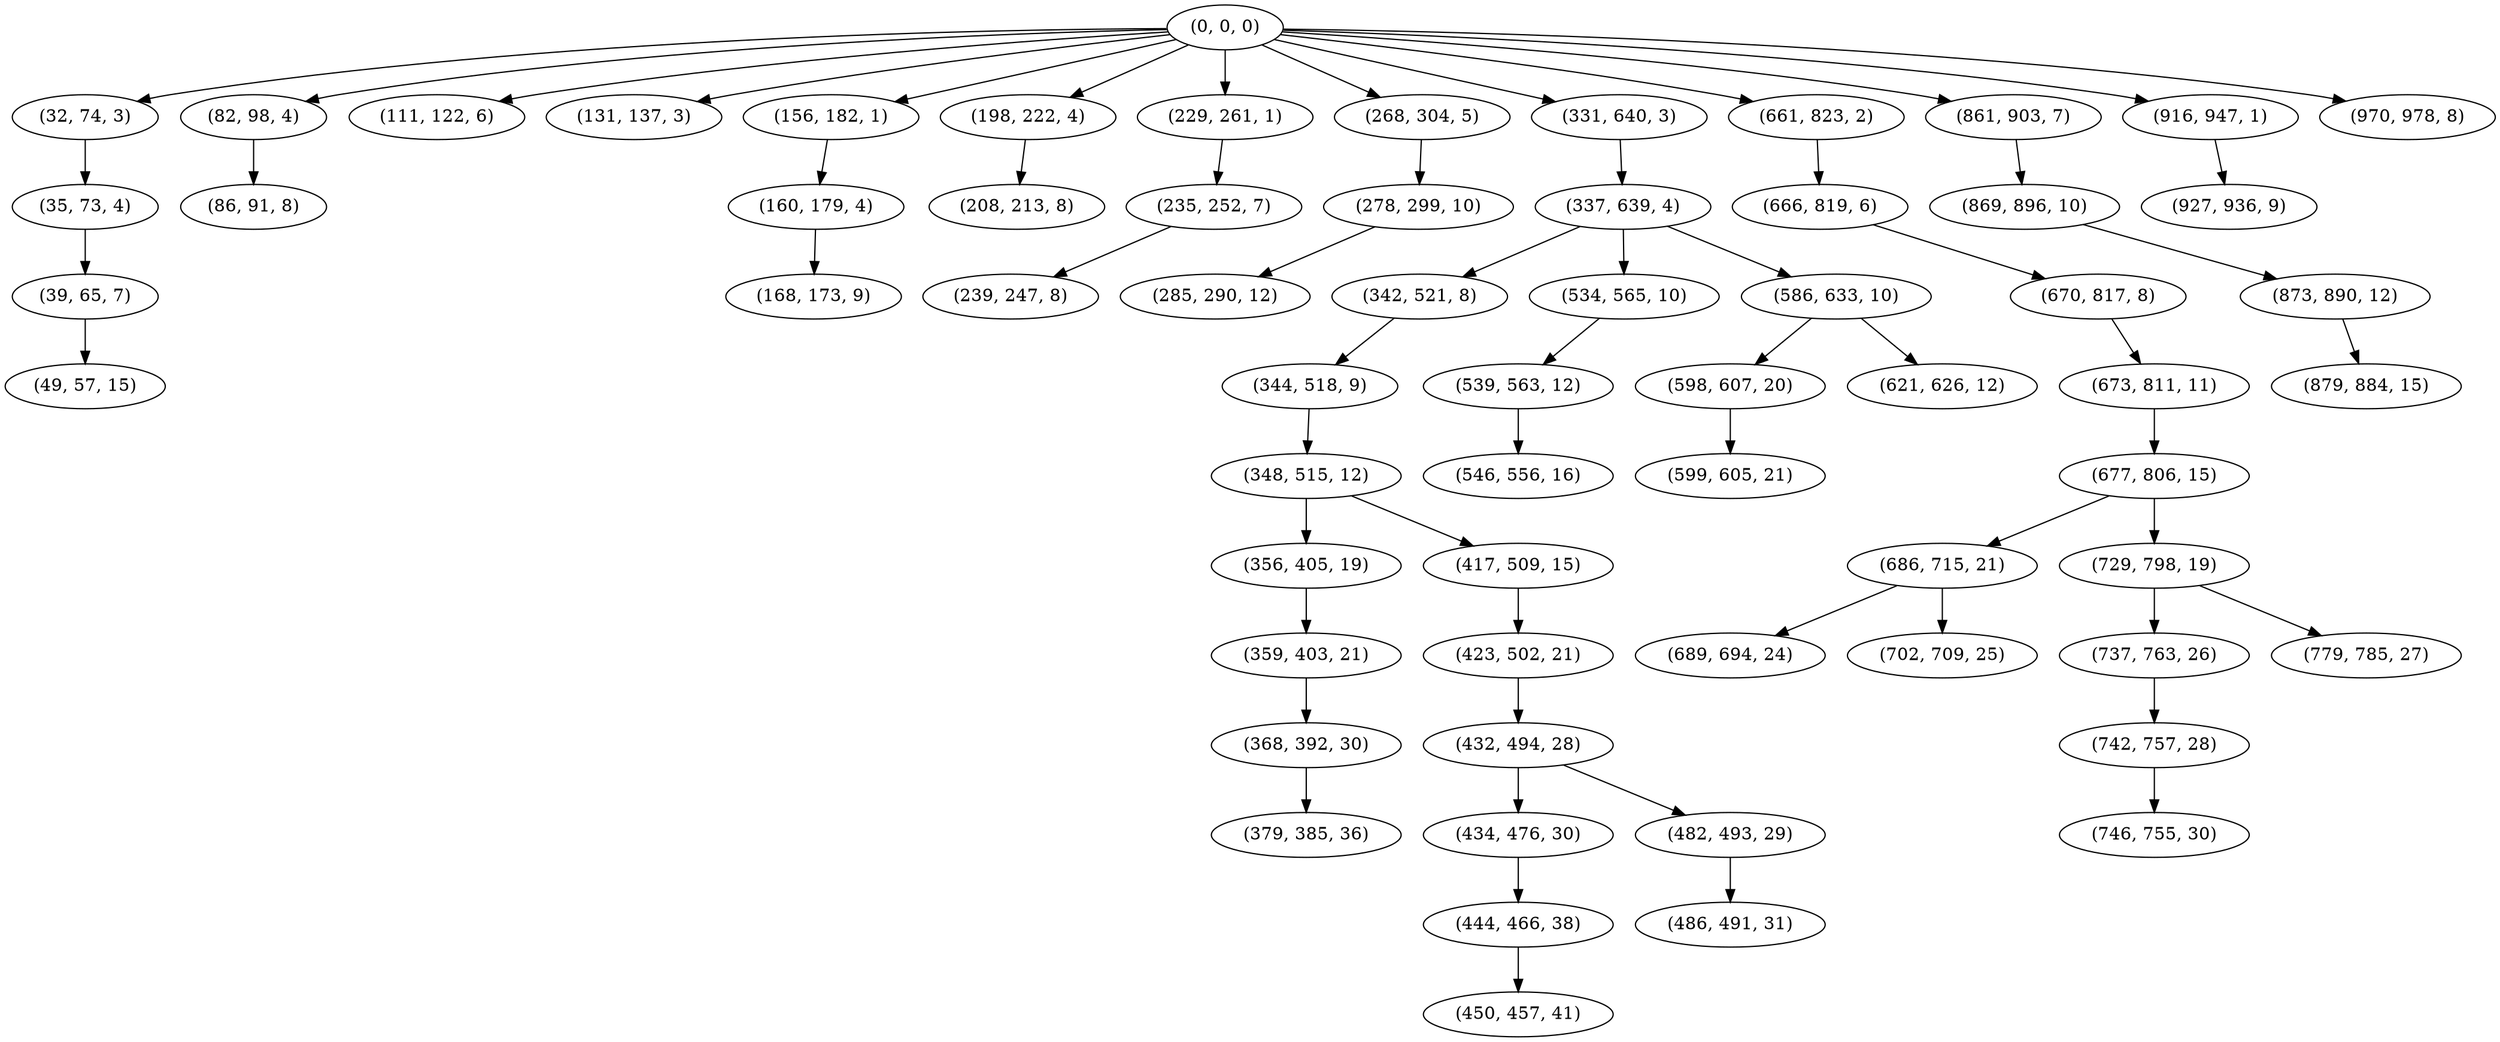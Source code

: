 digraph tree {
    "(0, 0, 0)";
    "(32, 74, 3)";
    "(35, 73, 4)";
    "(39, 65, 7)";
    "(49, 57, 15)";
    "(82, 98, 4)";
    "(86, 91, 8)";
    "(111, 122, 6)";
    "(131, 137, 3)";
    "(156, 182, 1)";
    "(160, 179, 4)";
    "(168, 173, 9)";
    "(198, 222, 4)";
    "(208, 213, 8)";
    "(229, 261, 1)";
    "(235, 252, 7)";
    "(239, 247, 8)";
    "(268, 304, 5)";
    "(278, 299, 10)";
    "(285, 290, 12)";
    "(331, 640, 3)";
    "(337, 639, 4)";
    "(342, 521, 8)";
    "(344, 518, 9)";
    "(348, 515, 12)";
    "(356, 405, 19)";
    "(359, 403, 21)";
    "(368, 392, 30)";
    "(379, 385, 36)";
    "(417, 509, 15)";
    "(423, 502, 21)";
    "(432, 494, 28)";
    "(434, 476, 30)";
    "(444, 466, 38)";
    "(450, 457, 41)";
    "(482, 493, 29)";
    "(486, 491, 31)";
    "(534, 565, 10)";
    "(539, 563, 12)";
    "(546, 556, 16)";
    "(586, 633, 10)";
    "(598, 607, 20)";
    "(599, 605, 21)";
    "(621, 626, 12)";
    "(661, 823, 2)";
    "(666, 819, 6)";
    "(670, 817, 8)";
    "(673, 811, 11)";
    "(677, 806, 15)";
    "(686, 715, 21)";
    "(689, 694, 24)";
    "(702, 709, 25)";
    "(729, 798, 19)";
    "(737, 763, 26)";
    "(742, 757, 28)";
    "(746, 755, 30)";
    "(779, 785, 27)";
    "(861, 903, 7)";
    "(869, 896, 10)";
    "(873, 890, 12)";
    "(879, 884, 15)";
    "(916, 947, 1)";
    "(927, 936, 9)";
    "(970, 978, 8)";
    "(0, 0, 0)" -> "(32, 74, 3)";
    "(0, 0, 0)" -> "(82, 98, 4)";
    "(0, 0, 0)" -> "(111, 122, 6)";
    "(0, 0, 0)" -> "(131, 137, 3)";
    "(0, 0, 0)" -> "(156, 182, 1)";
    "(0, 0, 0)" -> "(198, 222, 4)";
    "(0, 0, 0)" -> "(229, 261, 1)";
    "(0, 0, 0)" -> "(268, 304, 5)";
    "(0, 0, 0)" -> "(331, 640, 3)";
    "(0, 0, 0)" -> "(661, 823, 2)";
    "(0, 0, 0)" -> "(861, 903, 7)";
    "(0, 0, 0)" -> "(916, 947, 1)";
    "(0, 0, 0)" -> "(970, 978, 8)";
    "(32, 74, 3)" -> "(35, 73, 4)";
    "(35, 73, 4)" -> "(39, 65, 7)";
    "(39, 65, 7)" -> "(49, 57, 15)";
    "(82, 98, 4)" -> "(86, 91, 8)";
    "(156, 182, 1)" -> "(160, 179, 4)";
    "(160, 179, 4)" -> "(168, 173, 9)";
    "(198, 222, 4)" -> "(208, 213, 8)";
    "(229, 261, 1)" -> "(235, 252, 7)";
    "(235, 252, 7)" -> "(239, 247, 8)";
    "(268, 304, 5)" -> "(278, 299, 10)";
    "(278, 299, 10)" -> "(285, 290, 12)";
    "(331, 640, 3)" -> "(337, 639, 4)";
    "(337, 639, 4)" -> "(342, 521, 8)";
    "(337, 639, 4)" -> "(534, 565, 10)";
    "(337, 639, 4)" -> "(586, 633, 10)";
    "(342, 521, 8)" -> "(344, 518, 9)";
    "(344, 518, 9)" -> "(348, 515, 12)";
    "(348, 515, 12)" -> "(356, 405, 19)";
    "(348, 515, 12)" -> "(417, 509, 15)";
    "(356, 405, 19)" -> "(359, 403, 21)";
    "(359, 403, 21)" -> "(368, 392, 30)";
    "(368, 392, 30)" -> "(379, 385, 36)";
    "(417, 509, 15)" -> "(423, 502, 21)";
    "(423, 502, 21)" -> "(432, 494, 28)";
    "(432, 494, 28)" -> "(434, 476, 30)";
    "(432, 494, 28)" -> "(482, 493, 29)";
    "(434, 476, 30)" -> "(444, 466, 38)";
    "(444, 466, 38)" -> "(450, 457, 41)";
    "(482, 493, 29)" -> "(486, 491, 31)";
    "(534, 565, 10)" -> "(539, 563, 12)";
    "(539, 563, 12)" -> "(546, 556, 16)";
    "(586, 633, 10)" -> "(598, 607, 20)";
    "(586, 633, 10)" -> "(621, 626, 12)";
    "(598, 607, 20)" -> "(599, 605, 21)";
    "(661, 823, 2)" -> "(666, 819, 6)";
    "(666, 819, 6)" -> "(670, 817, 8)";
    "(670, 817, 8)" -> "(673, 811, 11)";
    "(673, 811, 11)" -> "(677, 806, 15)";
    "(677, 806, 15)" -> "(686, 715, 21)";
    "(677, 806, 15)" -> "(729, 798, 19)";
    "(686, 715, 21)" -> "(689, 694, 24)";
    "(686, 715, 21)" -> "(702, 709, 25)";
    "(729, 798, 19)" -> "(737, 763, 26)";
    "(729, 798, 19)" -> "(779, 785, 27)";
    "(737, 763, 26)" -> "(742, 757, 28)";
    "(742, 757, 28)" -> "(746, 755, 30)";
    "(861, 903, 7)" -> "(869, 896, 10)";
    "(869, 896, 10)" -> "(873, 890, 12)";
    "(873, 890, 12)" -> "(879, 884, 15)";
    "(916, 947, 1)" -> "(927, 936, 9)";
}

